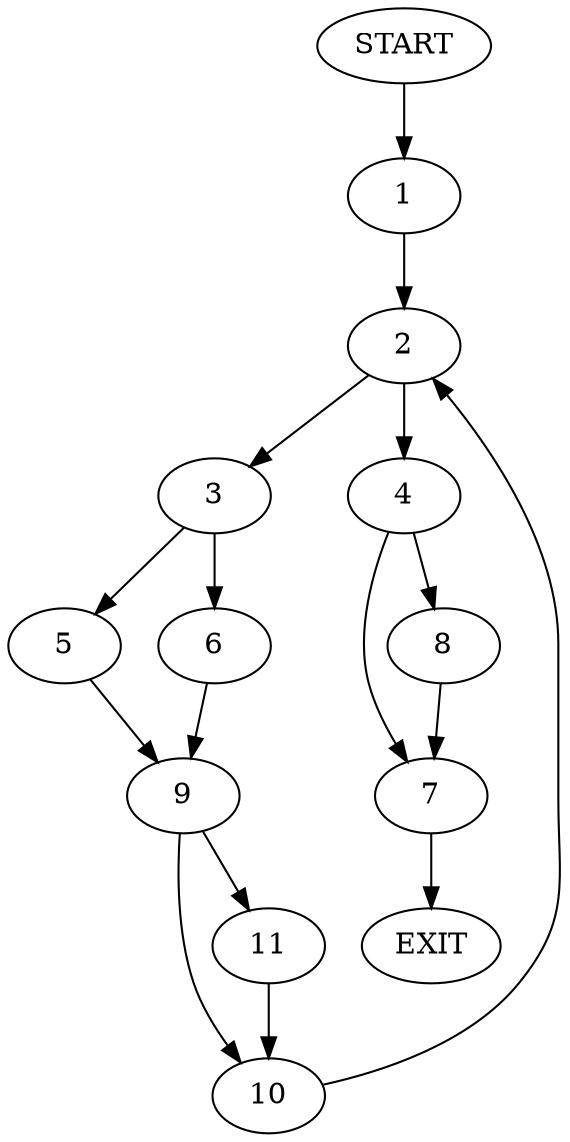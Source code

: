 digraph {
0 [label="START"]
12 [label="EXIT"]
0 -> 1
1 -> 2
2 -> 3
2 -> 4
3 -> 5
3 -> 6
4 -> 7
4 -> 8
5 -> 9
6 -> 9
9 -> 10
9 -> 11
11 -> 10
10 -> 2
8 -> 7
7 -> 12
}
